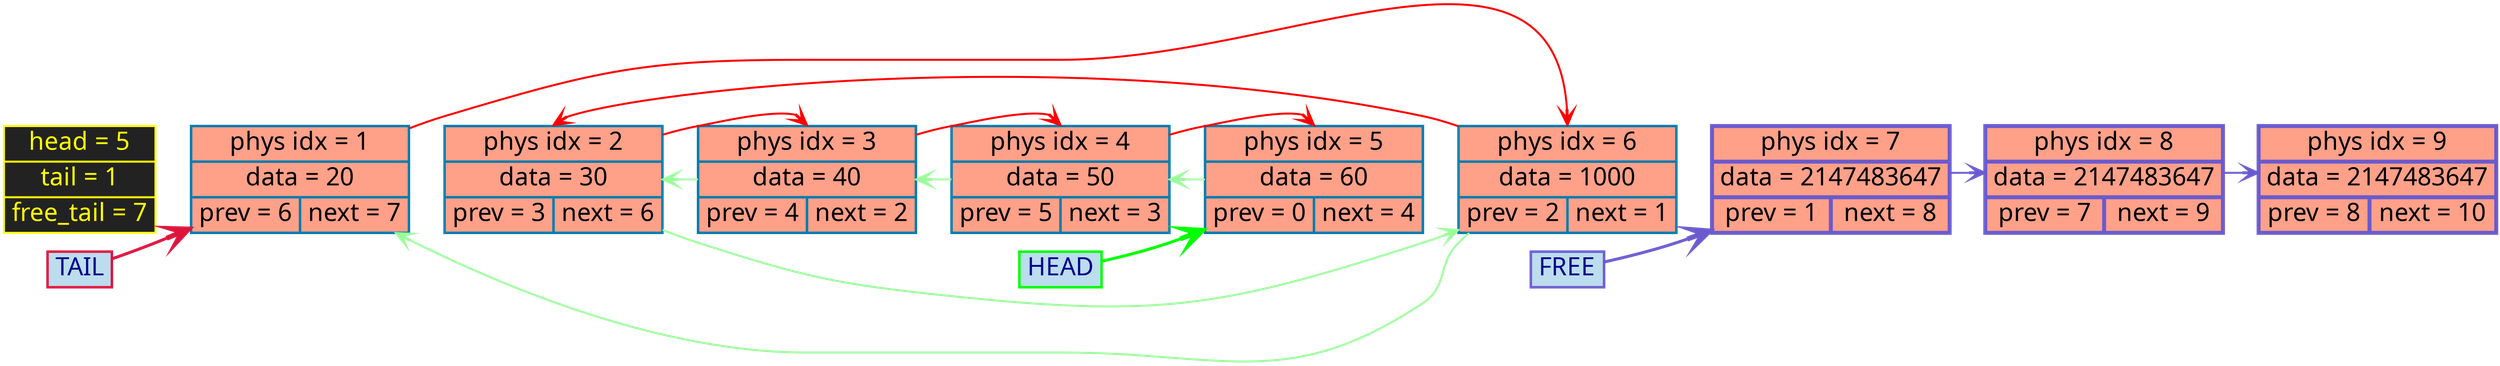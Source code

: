 digraph G {
rankdir=LR
bgcolor="transparent"
	node [shape=record, style="filled", fillcolor="#FFA089", fontcolor="black", color="#007CAD", penwidth=2.5, fontname="Tahoma", fontsize=25];

edge [color="#2d714f", arrowsize=1, penwidth=5, arrowhead="vee", style="bold"];
node0 [label="head = 5 | tail = 1 | free_tail = 7", shape=record, style="filled", fillcolor="#222222", fontcolor="yellow", color="yellow", penwidth=2];
	node1 [label="phys idx = 1 | data = 20 | {prev = 6 | next = 7} "];
	node2 [label="phys idx = 2 | data = 30 | {prev = 3 | next = 6} "];
	node3 [label="phys idx = 3 | data = 40 | {prev = 4 | next = 2} "];
	node4 [label="phys idx = 4 | data = 50 | {prev = 5 | next = 3} "];
	node5 [label="phys idx = 5 | data = 60 | {prev = 0 | next = 4} "];
	node6 [label="phys idx = 6 | data = 1000 | {prev = 2 | next = 1} "];
	node7 [label="phys idx = 7 | data = 2147483647 | {prev = 1 | next = 8} "];
	node8 [label="phys idx = 8 | data = 2147483647 | {prev = 7 | next = 9} "];
	node9 [label="phys idx = 9 | data = 2147483647 | {prev = 8 | next = 10} "];

head_label      [shape=box, label="HEAD", style="filled", fillcolor="#BBDDEE", color="lime", fontcolor="darkblue"];
tail_label      [shape=box, label="TAIL", style="filled", fillcolor="#BBDDEE", color="#DC143C",   fontcolor="darkblue"];
free_head_label [shape=box, label="FREE", style="filled", fillcolor="#BBDDEE", color="#6A5ACD",   fontcolor="darkblue"];
head_label      -> node5 [color="lime", arrowsize=2.5, penwidth=3];
tail_label      -> node1 [color="#DC143C"  , arrowsize=2.5, penwidth=3];
free_head_label -> node7 [color="#6A5ACD"  , arrowsize=2.5, penwidth=3];
node0 -> node1[style=invis, weight = 100000]	node1 -> node2 -> node3 -> node4 -> node5 -> node6 -> node7 -> node8 -> node9[style=invis, weight=1000000];
	node5 -> node4 -> node3 -> node2 -> node6 -> node1[color="#98FB98", arrowsize=1.5, penwidth=2, weight=100000];

	node7 -> node8 -> node9[color="#6A5ACD", arrowsize=1.5, penwidth=2, weight=100000];

	node7[color = "#6A5ACD", penwidth=4];
	node8[color = "#6A5ACD", penwidth=4];
	node9[color = "#6A5ACD", penwidth=4];
node1 -> node6 -> node2 -> node3 -> node4 -> node5[color="red", arrowsize=1.5, penwidth=2, weight=100000, headport=n];

}